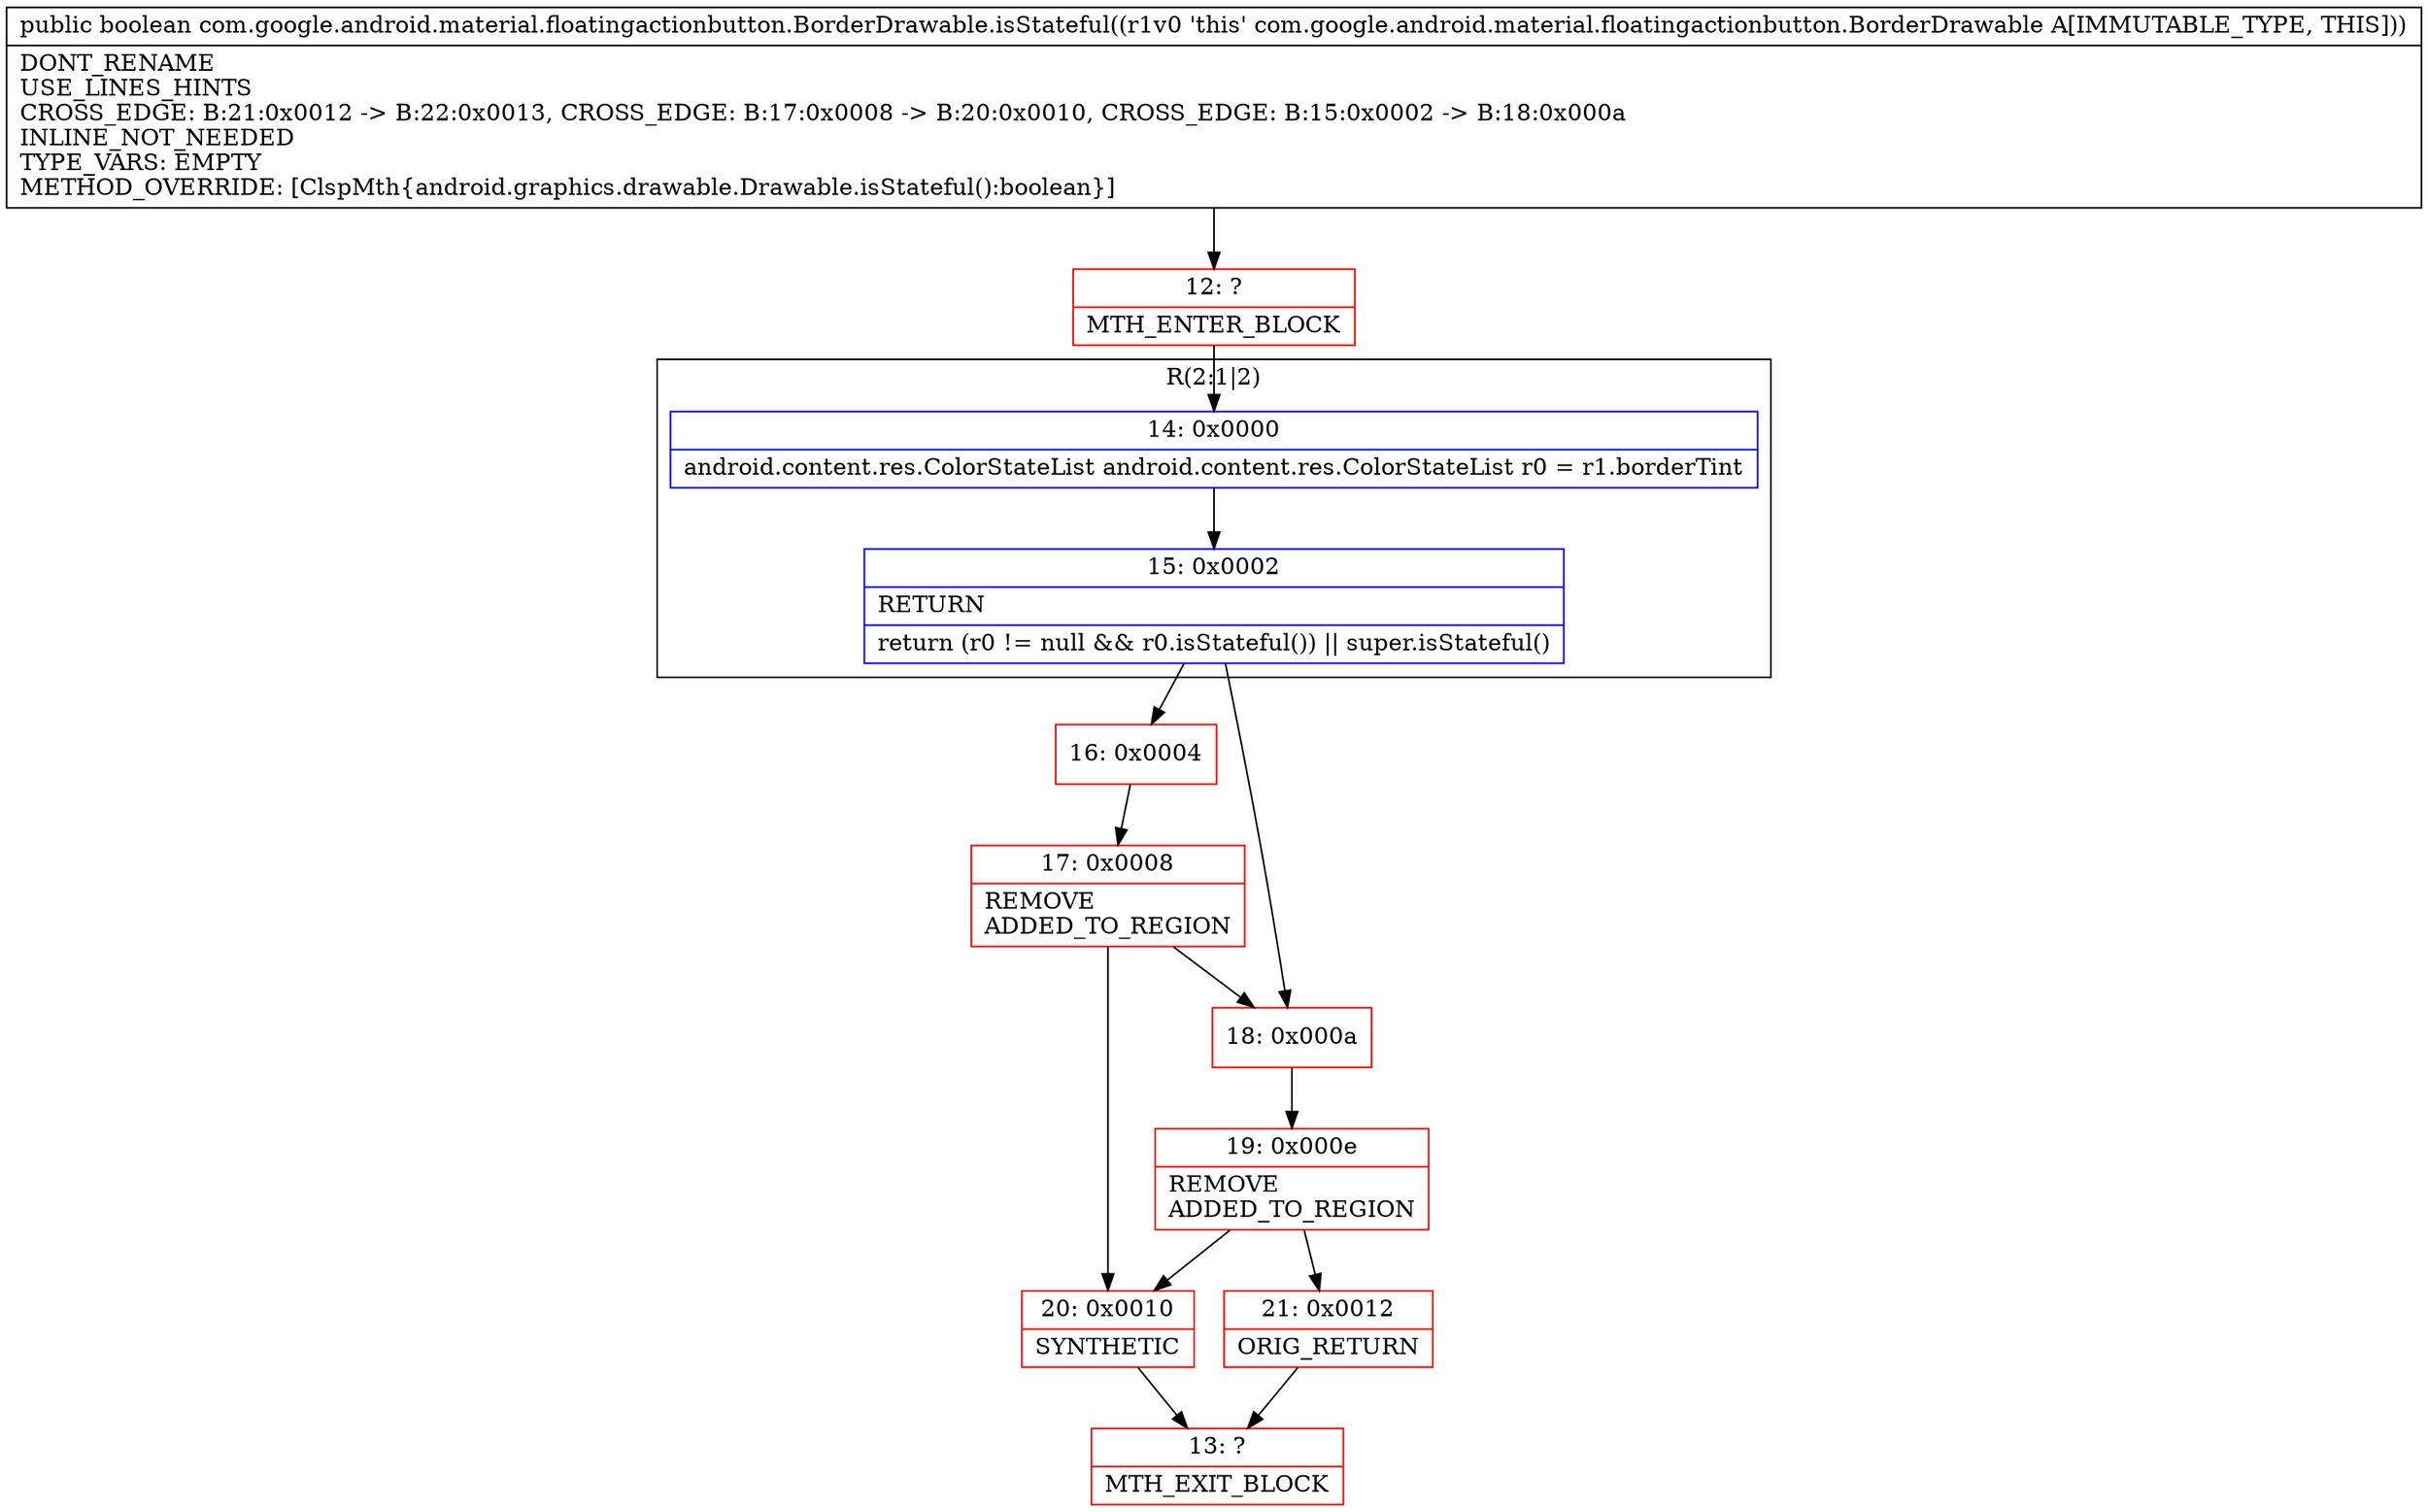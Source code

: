 digraph "CFG forcom.google.android.material.floatingactionbutton.BorderDrawable.isStateful()Z" {
subgraph cluster_Region_1442014129 {
label = "R(2:1|2)";
node [shape=record,color=blue];
Node_14 [shape=record,label="{14\:\ 0x0000|android.content.res.ColorStateList android.content.res.ColorStateList r0 = r1.borderTint\l}"];
Node_15 [shape=record,label="{15\:\ 0x0002|RETURN\l|return (r0 != null && r0.isStateful()) \|\| super.isStateful()\l}"];
}
Node_12 [shape=record,color=red,label="{12\:\ ?|MTH_ENTER_BLOCK\l}"];
Node_16 [shape=record,color=red,label="{16\:\ 0x0004}"];
Node_17 [shape=record,color=red,label="{17\:\ 0x0008|REMOVE\lADDED_TO_REGION\l}"];
Node_20 [shape=record,color=red,label="{20\:\ 0x0010|SYNTHETIC\l}"];
Node_13 [shape=record,color=red,label="{13\:\ ?|MTH_EXIT_BLOCK\l}"];
Node_18 [shape=record,color=red,label="{18\:\ 0x000a}"];
Node_19 [shape=record,color=red,label="{19\:\ 0x000e|REMOVE\lADDED_TO_REGION\l}"];
Node_21 [shape=record,color=red,label="{21\:\ 0x0012|ORIG_RETURN\l}"];
MethodNode[shape=record,label="{public boolean com.google.android.material.floatingactionbutton.BorderDrawable.isStateful((r1v0 'this' com.google.android.material.floatingactionbutton.BorderDrawable A[IMMUTABLE_TYPE, THIS]))  | DONT_RENAME\lUSE_LINES_HINTS\lCROSS_EDGE: B:21:0x0012 \-\> B:22:0x0013, CROSS_EDGE: B:17:0x0008 \-\> B:20:0x0010, CROSS_EDGE: B:15:0x0002 \-\> B:18:0x000a\lINLINE_NOT_NEEDED\lTYPE_VARS: EMPTY\lMETHOD_OVERRIDE: [ClspMth\{android.graphics.drawable.Drawable.isStateful():boolean\}]\l}"];
MethodNode -> Node_12;Node_14 -> Node_15;
Node_15 -> Node_16;
Node_15 -> Node_18;
Node_12 -> Node_14;
Node_16 -> Node_17;
Node_17 -> Node_18;
Node_17 -> Node_20;
Node_20 -> Node_13;
Node_18 -> Node_19;
Node_19 -> Node_20;
Node_19 -> Node_21;
Node_21 -> Node_13;
}

